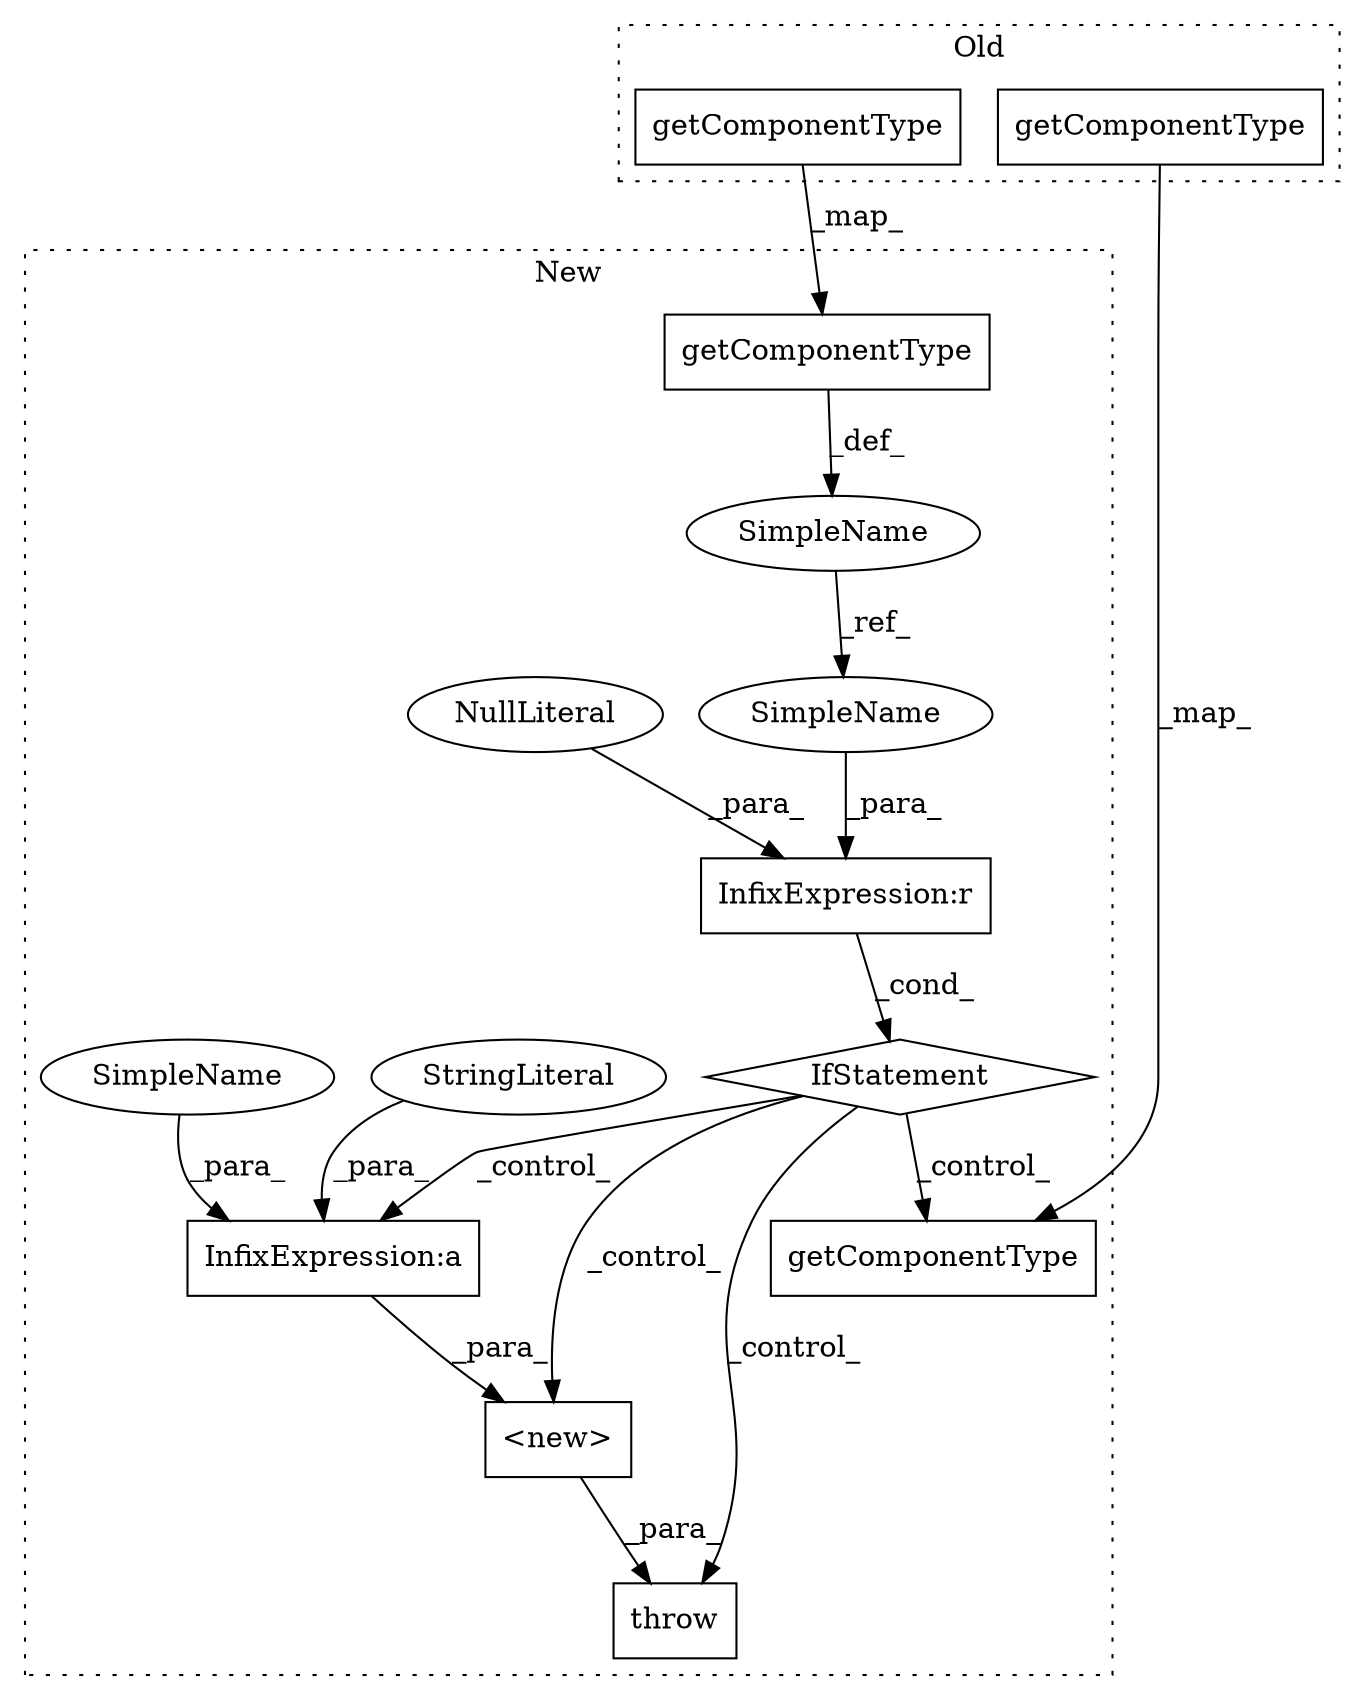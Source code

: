 digraph G {
subgraph cluster0 {
1 [label="getComponentType" a="32" s="46500" l="18" shape="box"];
10 [label="getComponentType" a="32" s="46461" l="18" shape="box"];
label = "Old";
style="dotted";
}
subgraph cluster1 {
2 [label="getComponentType" a="32" s="47648" l="18" shape="box"];
3 [label="IfStatement" a="25" s="47672,47705" l="4,2" shape="diamond"];
4 [label="<new>" a="14" s="47721,47806" l="29,1" shape="box"];
5 [label="InfixExpression:a" a="27" s="47758" l="3" shape="box"];
6 [label="InfixExpression:r" a="27" s="47697" l="4" shape="box"];
7 [label="NullLiteral" a="33" s="47701" l="4" shape="ellipse"];
8 [label="throw" a="53" s="47715" l="6" shape="box"];
9 [label="getComponentType" a="32" s="48033" l="18" shape="box"];
11 [label="SimpleName" a="42" s="47615" l="21" shape="ellipse"];
12 [label="StringLiteral" a="45" s="47761" l="38" shape="ellipse"];
13 [label="SimpleName" a="42" s="47750" l="8" shape="ellipse"];
14 [label="SimpleName" a="42" s="47676" l="21" shape="ellipse"];
label = "New";
style="dotted";
}
1 -> 2 [label="_map_"];
2 -> 11 [label="_def_"];
3 -> 9 [label="_control_"];
3 -> 4 [label="_control_"];
3 -> 8 [label="_control_"];
3 -> 5 [label="_control_"];
4 -> 8 [label="_para_"];
5 -> 4 [label="_para_"];
6 -> 3 [label="_cond_"];
7 -> 6 [label="_para_"];
10 -> 9 [label="_map_"];
11 -> 14 [label="_ref_"];
12 -> 5 [label="_para_"];
13 -> 5 [label="_para_"];
14 -> 6 [label="_para_"];
}